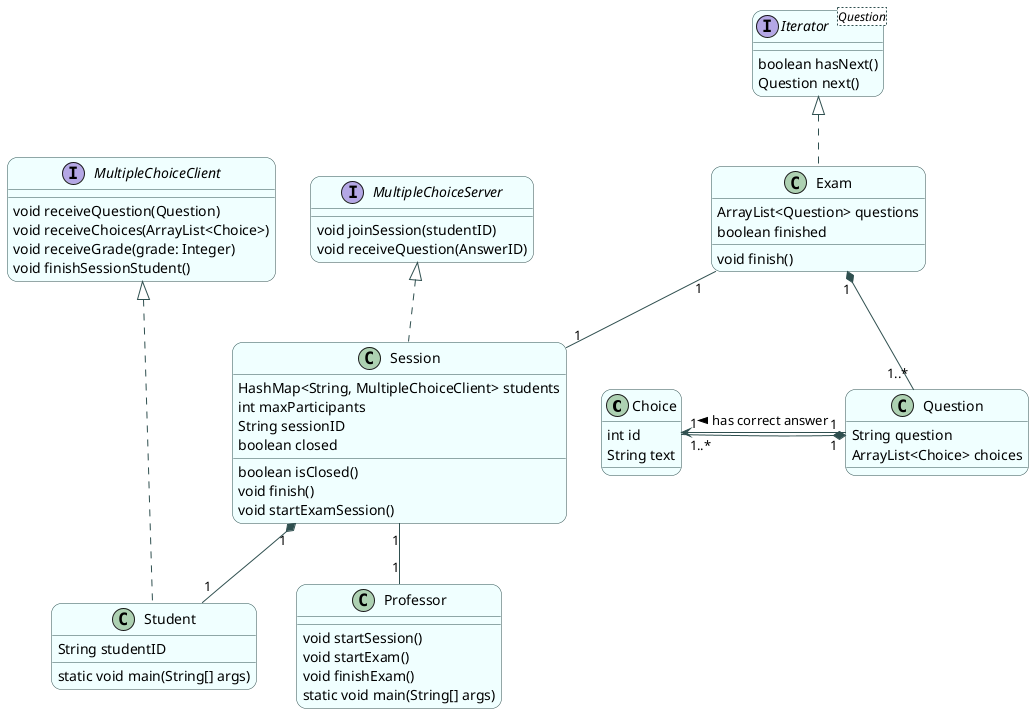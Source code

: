 @startuml
skinparam roundcorner 20
skinparam class {
BackgroundColor Azure
BorderColor DarkSlateGray
ArrowColor DarkSlateGray
}
skinparam stereotypeCBackgroundColor GreenYellow

class Choice {
    int id
    String text
}
class Question {
    String question
    ArrayList<Choice> choices
}
class Professor {
    void startSession()
    void startExam()
    void finishExam()
    static void main(String[] args)
}
class Student {
    String studentID
    static void main(String[] args)
}
class Session {
    HashMap<String, MultipleChoiceClient> students
    int maxParticipants
    String sessionID
    boolean closed
    boolean isClosed()
    void finish()
    void startExamSession()
}
class Exam implements Iterator {
    ArrayList<Question> questions
    boolean finished
    void finish()
}
interface Iterator<Question> {
    boolean hasNext()
    Question next()
}
together {
    interface MultipleChoiceClient {
        void receiveQuestion(Question)
        void receiveChoices(ArrayList<Choice>)
        void receiveGrade(grade: Integer)
        void finishSessionStudent()
    }
    interface MultipleChoiceServer {
        void joinSession(studentID)
        void receiveQuestion(AnswerID)
    }
}
Choice "1..*" -up-* "1" Question
Question "1" -left-> "1" Choice: has correct answer >
Exam "1" *-- "1..*" Question
Exam "1" -- "1" Session
Session "1" *-- "1" Student
Professor "1" -up- "1" Session
MultipleChoiceClient <|.. Student
MultipleChoiceServer <|.. Session

@enduml